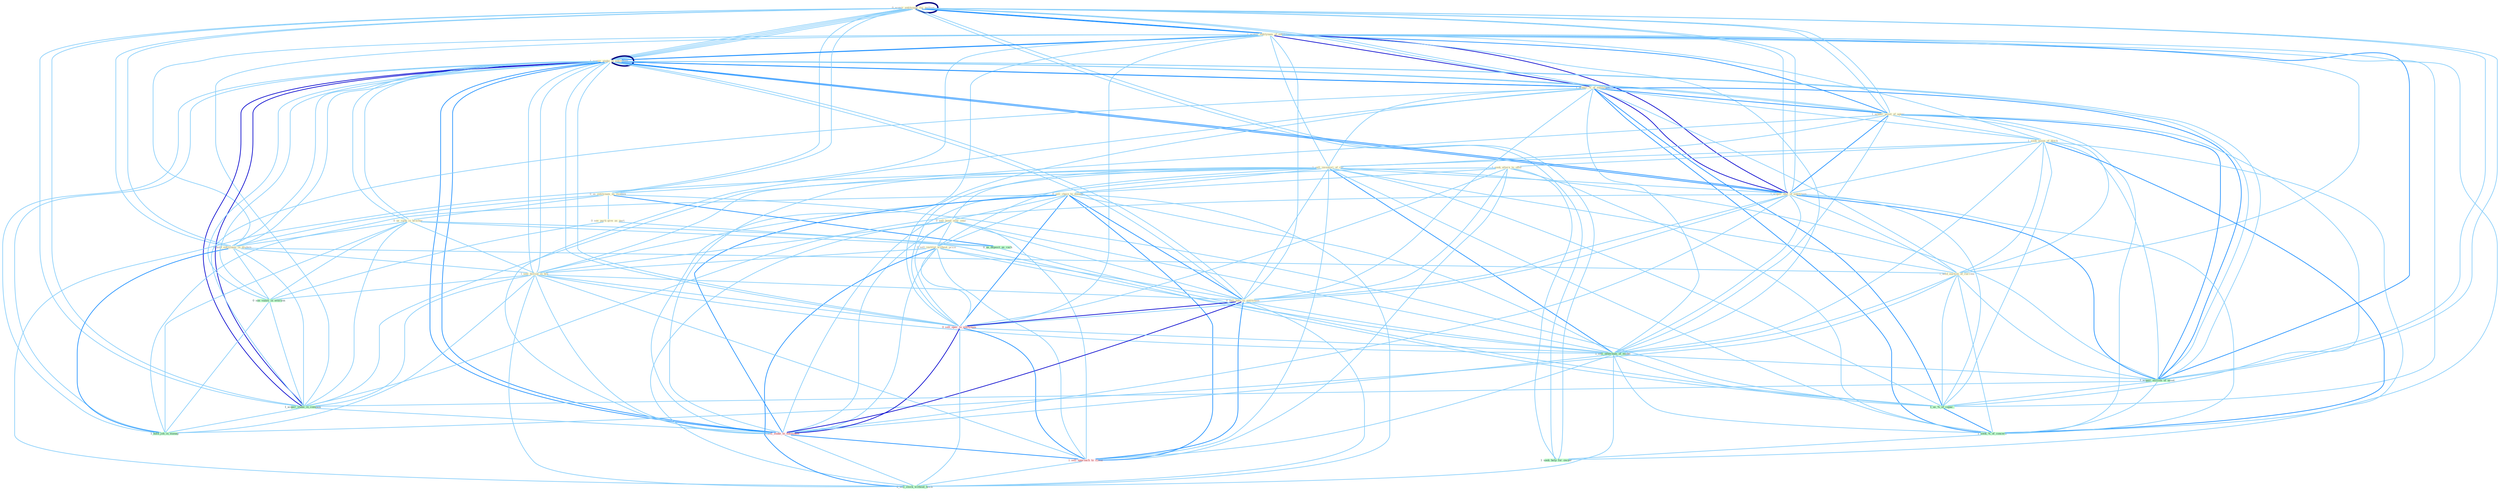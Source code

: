 Graph G{ 
    node
    [shape=polygon,style=filled,width=.5,height=.06,color="#BDFCC9",fixedsize=true,fontsize=4,
    fontcolor="#2f4f4f"];
    {node
    [color="#ffffe0", fontcolor="#8b7d6b"] "0_acquir_entitynam_for_million " "1_acquir_entitynam_of_entitynam " "1_acquir_stake_in_entitynam " "1_acquir_%_of_entitynam " "0_us_entitynam_as_examin " "1_acquir_asset_of_agenc " "1_seek_mean_of_block " "1_sell_inventori_of_car " "1_seek_altern_to_offer " "0_us_rank_in_brochur " "0_hold_entitynam_in_disdain " "0_sell_chain_to_manag " "1_acquir_unit_of_entitynam " "1_hold_auction_of_currenc " "0_see_parti-give_as_part " "0_sell_bond_over_year " "0_acquir_entitynam_for_million " "0_sell_institut_without_price " "1_sell_billion_in_bill " "0_sell_busi_to_entitynam "}
{node [color="#fff0f5", fontcolor="#b22222"] "0_sell_oper_to_entitynam " "0_sell_stake_to_entitynam " "1_sell_approach_to_client "}
edge [color="#B0E2FF"];

	"0_acquir_entitynam_for_million " -- "1_acquir_entitynam_of_entitynam " [w="2", color="#1e90ff" , len=0.8];
	"0_acquir_entitynam_for_million " -- "1_acquir_stake_in_entitynam " [w="1", color="#87cefa" ];
	"0_acquir_entitynam_for_million " -- "1_acquir_%_of_entitynam " [w="1", color="#87cefa" ];
	"0_acquir_entitynam_for_million " -- "0_us_entitynam_as_examin " [w="1", color="#87cefa" ];
	"0_acquir_entitynam_for_million " -- "1_acquir_asset_of_agenc " [w="1", color="#87cefa" ];
	"0_acquir_entitynam_for_million " -- "0_hold_entitynam_in_disdain " [w="1", color="#87cefa" ];
	"0_acquir_entitynam_for_million " -- "1_acquir_unit_of_entitynam " [w="1", color="#87cefa" ];
	"0_acquir_entitynam_for_million " -- "0_acquir_entitynam_for_million " [w="4", style=bold, color="#000080", len=0.4];
	"0_acquir_entitynam_for_million " -- "1_acquir_million_of_asset " [w="1", color="#87cefa" ];
	"0_acquir_entitynam_for_million " -- "1_acquir_stake_in_entitynam " [w="1", color="#87cefa" ];
	"0_acquir_entitynam_for_million " -- "1_acquir_stake_in_compani " [w="1", color="#87cefa" ];
	"0_acquir_entitynam_for_million " -- "1_seek_help_for_owner " [w="1", color="#87cefa" ];
	"1_acquir_entitynam_of_entitynam " -- "1_acquir_stake_in_entitynam " [w="2", color="#1e90ff" , len=0.8];
	"1_acquir_entitynam_of_entitynam " -- "1_acquir_%_of_entitynam " [w="3", color="#0000cd" , len=0.6];
	"1_acquir_entitynam_of_entitynam " -- "0_us_entitynam_as_examin " [w="1", color="#87cefa" ];
	"1_acquir_entitynam_of_entitynam " -- "1_acquir_asset_of_agenc " [w="2", color="#1e90ff" , len=0.8];
	"1_acquir_entitynam_of_entitynam " -- "1_seek_mean_of_block " [w="1", color="#87cefa" ];
	"1_acquir_entitynam_of_entitynam " -- "1_sell_inventori_of_car " [w="1", color="#87cefa" ];
	"1_acquir_entitynam_of_entitynam " -- "0_hold_entitynam_in_disdain " [w="1", color="#87cefa" ];
	"1_acquir_entitynam_of_entitynam " -- "1_acquir_unit_of_entitynam " [w="3", color="#0000cd" , len=0.6];
	"1_acquir_entitynam_of_entitynam " -- "1_hold_auction_of_currenc " [w="1", color="#87cefa" ];
	"1_acquir_entitynam_of_entitynam " -- "0_acquir_entitynam_for_million " [w="2", color="#1e90ff" , len=0.8];
	"1_acquir_entitynam_of_entitynam " -- "0_sell_busi_to_entitynam " [w="1", color="#87cefa" ];
	"1_acquir_entitynam_of_entitynam " -- "0_sell_oper_to_entitynam " [w="1", color="#87cefa" ];
	"1_acquir_entitynam_of_entitynam " -- "1_sell_othernum_of_model " [w="1", color="#87cefa" ];
	"1_acquir_entitynam_of_entitynam " -- "1_acquir_million_of_asset " [w="2", color="#1e90ff" , len=0.8];
	"1_acquir_entitynam_of_entitynam " -- "1_acquir_stake_in_entitynam " [w="2", color="#1e90ff" , len=0.8];
	"1_acquir_entitynam_of_entitynam " -- "1_acquir_stake_in_compani " [w="1", color="#87cefa" ];
	"1_acquir_entitynam_of_entitynam " -- "0_sell_stake_to_entitynam " [w="1", color="#87cefa" ];
	"1_acquir_entitynam_of_entitynam " -- "1_us_%_of_capac " [w="1", color="#87cefa" ];
	"1_acquir_entitynam_of_entitynam " -- "1_seek_%_of_concern " [w="1", color="#87cefa" ];
	"1_acquir_stake_in_entitynam " -- "1_acquir_%_of_entitynam " [w="2", color="#1e90ff" , len=0.8];
	"1_acquir_stake_in_entitynam " -- "1_acquir_asset_of_agenc " [w="1", color="#87cefa" ];
	"1_acquir_stake_in_entitynam " -- "0_us_rank_in_brochur " [w="1", color="#87cefa" ];
	"1_acquir_stake_in_entitynam " -- "0_hold_entitynam_in_disdain " [w="1", color="#87cefa" ];
	"1_acquir_stake_in_entitynam " -- "1_acquir_unit_of_entitynam " [w="2", color="#1e90ff" , len=0.8];
	"1_acquir_stake_in_entitynam " -- "0_acquir_entitynam_for_million " [w="1", color="#87cefa" ];
	"1_acquir_stake_in_entitynam " -- "1_sell_billion_in_bill " [w="1", color="#87cefa" ];
	"1_acquir_stake_in_entitynam " -- "0_sell_busi_to_entitynam " [w="1", color="#87cefa" ];
	"1_acquir_stake_in_entitynam " -- "0_sell_oper_to_entitynam " [w="1", color="#87cefa" ];
	"1_acquir_stake_in_entitynam " -- "0_see_vaniti_in_everyon " [w="1", color="#87cefa" ];
	"1_acquir_stake_in_entitynam " -- "1_acquir_million_of_asset " [w="1", color="#87cefa" ];
	"1_acquir_stake_in_entitynam " -- "1_acquir_stake_in_entitynam " [w="4", style=bold, color="#000080", len=0.4];
	"1_acquir_stake_in_entitynam " -- "1_acquir_stake_in_compani " [w="3", color="#0000cd" , len=0.6];
	"1_acquir_stake_in_entitynam " -- "0_sell_stake_to_entitynam " [w="2", color="#1e90ff" , len=0.8];
	"1_acquir_stake_in_entitynam " -- "1_hold_job_in_manag " [w="1", color="#87cefa" ];
	"1_acquir_%_of_entitynam " -- "1_acquir_asset_of_agenc " [w="2", color="#1e90ff" , len=0.8];
	"1_acquir_%_of_entitynam " -- "1_seek_mean_of_block " [w="1", color="#87cefa" ];
	"1_acquir_%_of_entitynam " -- "1_sell_inventori_of_car " [w="1", color="#87cefa" ];
	"1_acquir_%_of_entitynam " -- "1_acquir_unit_of_entitynam " [w="3", color="#0000cd" , len=0.6];
	"1_acquir_%_of_entitynam " -- "1_hold_auction_of_currenc " [w="1", color="#87cefa" ];
	"1_acquir_%_of_entitynam " -- "0_acquir_entitynam_for_million " [w="1", color="#87cefa" ];
	"1_acquir_%_of_entitynam " -- "0_sell_busi_to_entitynam " [w="1", color="#87cefa" ];
	"1_acquir_%_of_entitynam " -- "0_sell_oper_to_entitynam " [w="1", color="#87cefa" ];
	"1_acquir_%_of_entitynam " -- "1_sell_othernum_of_model " [w="1", color="#87cefa" ];
	"1_acquir_%_of_entitynam " -- "1_acquir_million_of_asset " [w="2", color="#1e90ff" , len=0.8];
	"1_acquir_%_of_entitynam " -- "1_acquir_stake_in_entitynam " [w="2", color="#1e90ff" , len=0.8];
	"1_acquir_%_of_entitynam " -- "1_acquir_stake_in_compani " [w="1", color="#87cefa" ];
	"1_acquir_%_of_entitynam " -- "0_sell_stake_to_entitynam " [w="1", color="#87cefa" ];
	"1_acquir_%_of_entitynam " -- "1_us_%_of_capac " [w="2", color="#1e90ff" , len=0.8];
	"1_acquir_%_of_entitynam " -- "1_seek_%_of_concern " [w="2", color="#1e90ff" , len=0.8];
	"0_us_entitynam_as_examin " -- "0_us_rank_in_brochur " [w="1", color="#87cefa" ];
	"0_us_entitynam_as_examin " -- "0_hold_entitynam_in_disdain " [w="1", color="#87cefa" ];
	"0_us_entitynam_as_examin " -- "0_see_parti-give_as_part " [w="1", color="#87cefa" ];
	"0_us_entitynam_as_examin " -- "0_acquir_entitynam_for_million " [w="1", color="#87cefa" ];
	"0_us_entitynam_as_examin " -- "0_us_deposit_as_cach " [w="2", color="#1e90ff" , len=0.8];
	"0_us_entitynam_as_examin " -- "1_us_%_of_capac " [w="1", color="#87cefa" ];
	"1_acquir_asset_of_agenc " -- "1_seek_mean_of_block " [w="1", color="#87cefa" ];
	"1_acquir_asset_of_agenc " -- "1_sell_inventori_of_car " [w="1", color="#87cefa" ];
	"1_acquir_asset_of_agenc " -- "1_acquir_unit_of_entitynam " [w="2", color="#1e90ff" , len=0.8];
	"1_acquir_asset_of_agenc " -- "1_hold_auction_of_currenc " [w="1", color="#87cefa" ];
	"1_acquir_asset_of_agenc " -- "0_acquir_entitynam_for_million " [w="1", color="#87cefa" ];
	"1_acquir_asset_of_agenc " -- "1_sell_othernum_of_model " [w="1", color="#87cefa" ];
	"1_acquir_asset_of_agenc " -- "1_acquir_million_of_asset " [w="2", color="#1e90ff" , len=0.8];
	"1_acquir_asset_of_agenc " -- "1_acquir_stake_in_entitynam " [w="1", color="#87cefa" ];
	"1_acquir_asset_of_agenc " -- "1_acquir_stake_in_compani " [w="1", color="#87cefa" ];
	"1_acquir_asset_of_agenc " -- "1_us_%_of_capac " [w="1", color="#87cefa" ];
	"1_acquir_asset_of_agenc " -- "1_seek_%_of_concern " [w="1", color="#87cefa" ];
	"1_seek_mean_of_block " -- "1_sell_inventori_of_car " [w="1", color="#87cefa" ];
	"1_seek_mean_of_block " -- "1_seek_altern_to_offer " [w="1", color="#87cefa" ];
	"1_seek_mean_of_block " -- "1_acquir_unit_of_entitynam " [w="1", color="#87cefa" ];
	"1_seek_mean_of_block " -- "1_hold_auction_of_currenc " [w="1", color="#87cefa" ];
	"1_seek_mean_of_block " -- "1_sell_othernum_of_model " [w="1", color="#87cefa" ];
	"1_seek_mean_of_block " -- "1_acquir_million_of_asset " [w="1", color="#87cefa" ];
	"1_seek_mean_of_block " -- "1_us_%_of_capac " [w="1", color="#87cefa" ];
	"1_seek_mean_of_block " -- "1_seek_%_of_concern " [w="2", color="#1e90ff" , len=0.8];
	"1_seek_mean_of_block " -- "1_seek_help_for_owner " [w="1", color="#87cefa" ];
	"1_sell_inventori_of_car " -- "0_sell_chain_to_manag " [w="1", color="#87cefa" ];
	"1_sell_inventori_of_car " -- "1_acquir_unit_of_entitynam " [w="1", color="#87cefa" ];
	"1_sell_inventori_of_car " -- "1_hold_auction_of_currenc " [w="1", color="#87cefa" ];
	"1_sell_inventori_of_car " -- "0_sell_bond_over_year " [w="1", color="#87cefa" ];
	"1_sell_inventori_of_car " -- "0_sell_institut_without_price " [w="1", color="#87cefa" ];
	"1_sell_inventori_of_car " -- "1_sell_billion_in_bill " [w="1", color="#87cefa" ];
	"1_sell_inventori_of_car " -- "0_sell_busi_to_entitynam " [w="1", color="#87cefa" ];
	"1_sell_inventori_of_car " -- "0_sell_oper_to_entitynam " [w="1", color="#87cefa" ];
	"1_sell_inventori_of_car " -- "1_sell_othernum_of_model " [w="2", color="#1e90ff" , len=0.8];
	"1_sell_inventori_of_car " -- "1_acquir_million_of_asset " [w="1", color="#87cefa" ];
	"1_sell_inventori_of_car " -- "0_sell_stake_to_entitynam " [w="1", color="#87cefa" ];
	"1_sell_inventori_of_car " -- "1_us_%_of_capac " [w="1", color="#87cefa" ];
	"1_sell_inventori_of_car " -- "1_sell_approach_to_client " [w="1", color="#87cefa" ];
	"1_sell_inventori_of_car " -- "0_sell_stock_without_hitch " [w="1", color="#87cefa" ];
	"1_sell_inventori_of_car " -- "1_seek_%_of_concern " [w="1", color="#87cefa" ];
	"1_seek_altern_to_offer " -- "0_sell_chain_to_manag " [w="1", color="#87cefa" ];
	"1_seek_altern_to_offer " -- "0_sell_busi_to_entitynam " [w="1", color="#87cefa" ];
	"1_seek_altern_to_offer " -- "0_sell_oper_to_entitynam " [w="1", color="#87cefa" ];
	"1_seek_altern_to_offer " -- "0_sell_stake_to_entitynam " [w="1", color="#87cefa" ];
	"1_seek_altern_to_offer " -- "1_sell_approach_to_client " [w="1", color="#87cefa" ];
	"1_seek_altern_to_offer " -- "1_seek_%_of_concern " [w="1", color="#87cefa" ];
	"1_seek_altern_to_offer " -- "1_seek_help_for_owner " [w="1", color="#87cefa" ];
	"0_us_rank_in_brochur " -- "0_hold_entitynam_in_disdain " [w="1", color="#87cefa" ];
	"0_us_rank_in_brochur " -- "1_sell_billion_in_bill " [w="1", color="#87cefa" ];
	"0_us_rank_in_brochur " -- "0_see_vaniti_in_everyon " [w="1", color="#87cefa" ];
	"0_us_rank_in_brochur " -- "0_us_deposit_as_cach " [w="1", color="#87cefa" ];
	"0_us_rank_in_brochur " -- "1_acquir_stake_in_entitynam " [w="1", color="#87cefa" ];
	"0_us_rank_in_brochur " -- "1_acquir_stake_in_compani " [w="1", color="#87cefa" ];
	"0_us_rank_in_brochur " -- "1_us_%_of_capac " [w="1", color="#87cefa" ];
	"0_us_rank_in_brochur " -- "1_hold_job_in_manag " [w="1", color="#87cefa" ];
	"0_hold_entitynam_in_disdain " -- "1_hold_auction_of_currenc " [w="1", color="#87cefa" ];
	"0_hold_entitynam_in_disdain " -- "0_acquir_entitynam_for_million " [w="1", color="#87cefa" ];
	"0_hold_entitynam_in_disdain " -- "1_sell_billion_in_bill " [w="1", color="#87cefa" ];
	"0_hold_entitynam_in_disdain " -- "0_see_vaniti_in_everyon " [w="1", color="#87cefa" ];
	"0_hold_entitynam_in_disdain " -- "1_acquir_stake_in_entitynam " [w="1", color="#87cefa" ];
	"0_hold_entitynam_in_disdain " -- "1_acquir_stake_in_compani " [w="1", color="#87cefa" ];
	"0_hold_entitynam_in_disdain " -- "1_hold_job_in_manag " [w="2", color="#1e90ff" , len=0.8];
	"0_sell_chain_to_manag " -- "0_sell_bond_over_year " [w="1", color="#87cefa" ];
	"0_sell_chain_to_manag " -- "0_sell_institut_without_price " [w="1", color="#87cefa" ];
	"0_sell_chain_to_manag " -- "1_sell_billion_in_bill " [w="1", color="#87cefa" ];
	"0_sell_chain_to_manag " -- "0_sell_busi_to_entitynam " [w="2", color="#1e90ff" , len=0.8];
	"0_sell_chain_to_manag " -- "0_sell_oper_to_entitynam " [w="2", color="#1e90ff" , len=0.8];
	"0_sell_chain_to_manag " -- "1_sell_othernum_of_model " [w="1", color="#87cefa" ];
	"0_sell_chain_to_manag " -- "0_sell_stake_to_entitynam " [w="2", color="#1e90ff" , len=0.8];
	"0_sell_chain_to_manag " -- "1_sell_approach_to_client " [w="2", color="#1e90ff" , len=0.8];
	"0_sell_chain_to_manag " -- "1_hold_job_in_manag " [w="1", color="#87cefa" ];
	"0_sell_chain_to_manag " -- "0_sell_stock_without_hitch " [w="1", color="#87cefa" ];
	"1_acquir_unit_of_entitynam " -- "1_hold_auction_of_currenc " [w="1", color="#87cefa" ];
	"1_acquir_unit_of_entitynam " -- "0_acquir_entitynam_for_million " [w="1", color="#87cefa" ];
	"1_acquir_unit_of_entitynam " -- "0_sell_busi_to_entitynam " [w="1", color="#87cefa" ];
	"1_acquir_unit_of_entitynam " -- "0_sell_oper_to_entitynam " [w="1", color="#87cefa" ];
	"1_acquir_unit_of_entitynam " -- "1_sell_othernum_of_model " [w="1", color="#87cefa" ];
	"1_acquir_unit_of_entitynam " -- "1_acquir_million_of_asset " [w="2", color="#1e90ff" , len=0.8];
	"1_acquir_unit_of_entitynam " -- "1_acquir_stake_in_entitynam " [w="2", color="#1e90ff" , len=0.8];
	"1_acquir_unit_of_entitynam " -- "1_acquir_stake_in_compani " [w="1", color="#87cefa" ];
	"1_acquir_unit_of_entitynam " -- "0_sell_stake_to_entitynam " [w="1", color="#87cefa" ];
	"1_acquir_unit_of_entitynam " -- "1_us_%_of_capac " [w="1", color="#87cefa" ];
	"1_acquir_unit_of_entitynam " -- "1_seek_%_of_concern " [w="1", color="#87cefa" ];
	"1_hold_auction_of_currenc " -- "1_sell_othernum_of_model " [w="1", color="#87cefa" ];
	"1_hold_auction_of_currenc " -- "1_acquir_million_of_asset " [w="1", color="#87cefa" ];
	"1_hold_auction_of_currenc " -- "1_us_%_of_capac " [w="1", color="#87cefa" ];
	"1_hold_auction_of_currenc " -- "1_hold_job_in_manag " [w="1", color="#87cefa" ];
	"1_hold_auction_of_currenc " -- "1_seek_%_of_concern " [w="1", color="#87cefa" ];
	"0_see_parti-give_as_part " -- "0_see_vaniti_in_everyon " [w="1", color="#87cefa" ];
	"0_see_parti-give_as_part " -- "0_us_deposit_as_cach " [w="1", color="#87cefa" ];
	"0_sell_bond_over_year " -- "0_sell_institut_without_price " [w="1", color="#87cefa" ];
	"0_sell_bond_over_year " -- "1_sell_billion_in_bill " [w="1", color="#87cefa" ];
	"0_sell_bond_over_year " -- "0_sell_busi_to_entitynam " [w="1", color="#87cefa" ];
	"0_sell_bond_over_year " -- "0_sell_oper_to_entitynam " [w="1", color="#87cefa" ];
	"0_sell_bond_over_year " -- "1_sell_othernum_of_model " [w="1", color="#87cefa" ];
	"0_sell_bond_over_year " -- "0_sell_stake_to_entitynam " [w="1", color="#87cefa" ];
	"0_sell_bond_over_year " -- "1_sell_approach_to_client " [w="1", color="#87cefa" ];
	"0_sell_bond_over_year " -- "0_sell_stock_without_hitch " [w="1", color="#87cefa" ];
	"0_acquir_entitynam_for_million " -- "1_acquir_million_of_asset " [w="1", color="#87cefa" ];
	"0_acquir_entitynam_for_million " -- "1_acquir_stake_in_entitynam " [w="1", color="#87cefa" ];
	"0_acquir_entitynam_for_million " -- "1_acquir_stake_in_compani " [w="1", color="#87cefa" ];
	"0_acquir_entitynam_for_million " -- "1_seek_help_for_owner " [w="1", color="#87cefa" ];
	"0_sell_institut_without_price " -- "1_sell_billion_in_bill " [w="1", color="#87cefa" ];
	"0_sell_institut_without_price " -- "0_sell_busi_to_entitynam " [w="1", color="#87cefa" ];
	"0_sell_institut_without_price " -- "0_sell_oper_to_entitynam " [w="1", color="#87cefa" ];
	"0_sell_institut_without_price " -- "1_sell_othernum_of_model " [w="1", color="#87cefa" ];
	"0_sell_institut_without_price " -- "0_sell_stake_to_entitynam " [w="1", color="#87cefa" ];
	"0_sell_institut_without_price " -- "1_sell_approach_to_client " [w="1", color="#87cefa" ];
	"0_sell_institut_without_price " -- "0_sell_stock_without_hitch " [w="2", color="#1e90ff" , len=0.8];
	"1_sell_billion_in_bill " -- "0_sell_busi_to_entitynam " [w="1", color="#87cefa" ];
	"1_sell_billion_in_bill " -- "0_sell_oper_to_entitynam " [w="1", color="#87cefa" ];
	"1_sell_billion_in_bill " -- "1_sell_othernum_of_model " [w="1", color="#87cefa" ];
	"1_sell_billion_in_bill " -- "0_see_vaniti_in_everyon " [w="1", color="#87cefa" ];
	"1_sell_billion_in_bill " -- "1_acquir_stake_in_entitynam " [w="1", color="#87cefa" ];
	"1_sell_billion_in_bill " -- "1_acquir_stake_in_compani " [w="1", color="#87cefa" ];
	"1_sell_billion_in_bill " -- "0_sell_stake_to_entitynam " [w="1", color="#87cefa" ];
	"1_sell_billion_in_bill " -- "1_sell_approach_to_client " [w="1", color="#87cefa" ];
	"1_sell_billion_in_bill " -- "1_hold_job_in_manag " [w="1", color="#87cefa" ];
	"1_sell_billion_in_bill " -- "0_sell_stock_without_hitch " [w="1", color="#87cefa" ];
	"0_sell_busi_to_entitynam " -- "0_sell_oper_to_entitynam " [w="3", color="#0000cd" , len=0.6];
	"0_sell_busi_to_entitynam " -- "1_sell_othernum_of_model " [w="1", color="#87cefa" ];
	"0_sell_busi_to_entitynam " -- "1_acquir_stake_in_entitynam " [w="1", color="#87cefa" ];
	"0_sell_busi_to_entitynam " -- "0_sell_stake_to_entitynam " [w="3", color="#0000cd" , len=0.6];
	"0_sell_busi_to_entitynam " -- "1_sell_approach_to_client " [w="2", color="#1e90ff" , len=0.8];
	"0_sell_busi_to_entitynam " -- "0_sell_stock_without_hitch " [w="1", color="#87cefa" ];
	"0_sell_oper_to_entitynam " -- "1_sell_othernum_of_model " [w="1", color="#87cefa" ];
	"0_sell_oper_to_entitynam " -- "1_acquir_stake_in_entitynam " [w="1", color="#87cefa" ];
	"0_sell_oper_to_entitynam " -- "0_sell_stake_to_entitynam " [w="3", color="#0000cd" , len=0.6];
	"0_sell_oper_to_entitynam " -- "1_sell_approach_to_client " [w="2", color="#1e90ff" , len=0.8];
	"0_sell_oper_to_entitynam " -- "0_sell_stock_without_hitch " [w="1", color="#87cefa" ];
	"1_sell_othernum_of_model " -- "1_acquir_million_of_asset " [w="1", color="#87cefa" ];
	"1_sell_othernum_of_model " -- "0_sell_stake_to_entitynam " [w="1", color="#87cefa" ];
	"1_sell_othernum_of_model " -- "1_us_%_of_capac " [w="1", color="#87cefa" ];
	"1_sell_othernum_of_model " -- "1_sell_approach_to_client " [w="1", color="#87cefa" ];
	"1_sell_othernum_of_model " -- "0_sell_stock_without_hitch " [w="1", color="#87cefa" ];
	"1_sell_othernum_of_model " -- "1_seek_%_of_concern " [w="1", color="#87cefa" ];
	"0_see_vaniti_in_everyon " -- "1_acquir_stake_in_entitynam " [w="1", color="#87cefa" ];
	"0_see_vaniti_in_everyon " -- "1_acquir_stake_in_compani " [w="1", color="#87cefa" ];
	"0_see_vaniti_in_everyon " -- "1_hold_job_in_manag " [w="1", color="#87cefa" ];
	"1_acquir_million_of_asset " -- "1_acquir_stake_in_entitynam " [w="1", color="#87cefa" ];
	"1_acquir_million_of_asset " -- "1_acquir_stake_in_compani " [w="1", color="#87cefa" ];
	"1_acquir_million_of_asset " -- "1_us_%_of_capac " [w="1", color="#87cefa" ];
	"1_acquir_million_of_asset " -- "1_seek_%_of_concern " [w="1", color="#87cefa" ];
	"0_us_deposit_as_cach " -- "1_us_%_of_capac " [w="1", color="#87cefa" ];
	"1_acquir_stake_in_entitynam " -- "1_acquir_stake_in_compani " [w="3", color="#0000cd" , len=0.6];
	"1_acquir_stake_in_entitynam " -- "0_sell_stake_to_entitynam " [w="2", color="#1e90ff" , len=0.8];
	"1_acquir_stake_in_entitynam " -- "1_hold_job_in_manag " [w="1", color="#87cefa" ];
	"1_acquir_stake_in_compani " -- "0_sell_stake_to_entitynam " [w="1", color="#87cefa" ];
	"1_acquir_stake_in_compani " -- "1_hold_job_in_manag " [w="1", color="#87cefa" ];
	"0_sell_stake_to_entitynam " -- "1_sell_approach_to_client " [w="2", color="#1e90ff" , len=0.8];
	"0_sell_stake_to_entitynam " -- "0_sell_stock_without_hitch " [w="1", color="#87cefa" ];
	"1_us_%_of_capac " -- "1_seek_%_of_concern " [w="2", color="#1e90ff" , len=0.8];
	"1_sell_approach_to_client " -- "0_sell_stock_without_hitch " [w="1", color="#87cefa" ];
	"1_seek_%_of_concern " -- "1_seek_help_for_owner " [w="1", color="#87cefa" ];
}